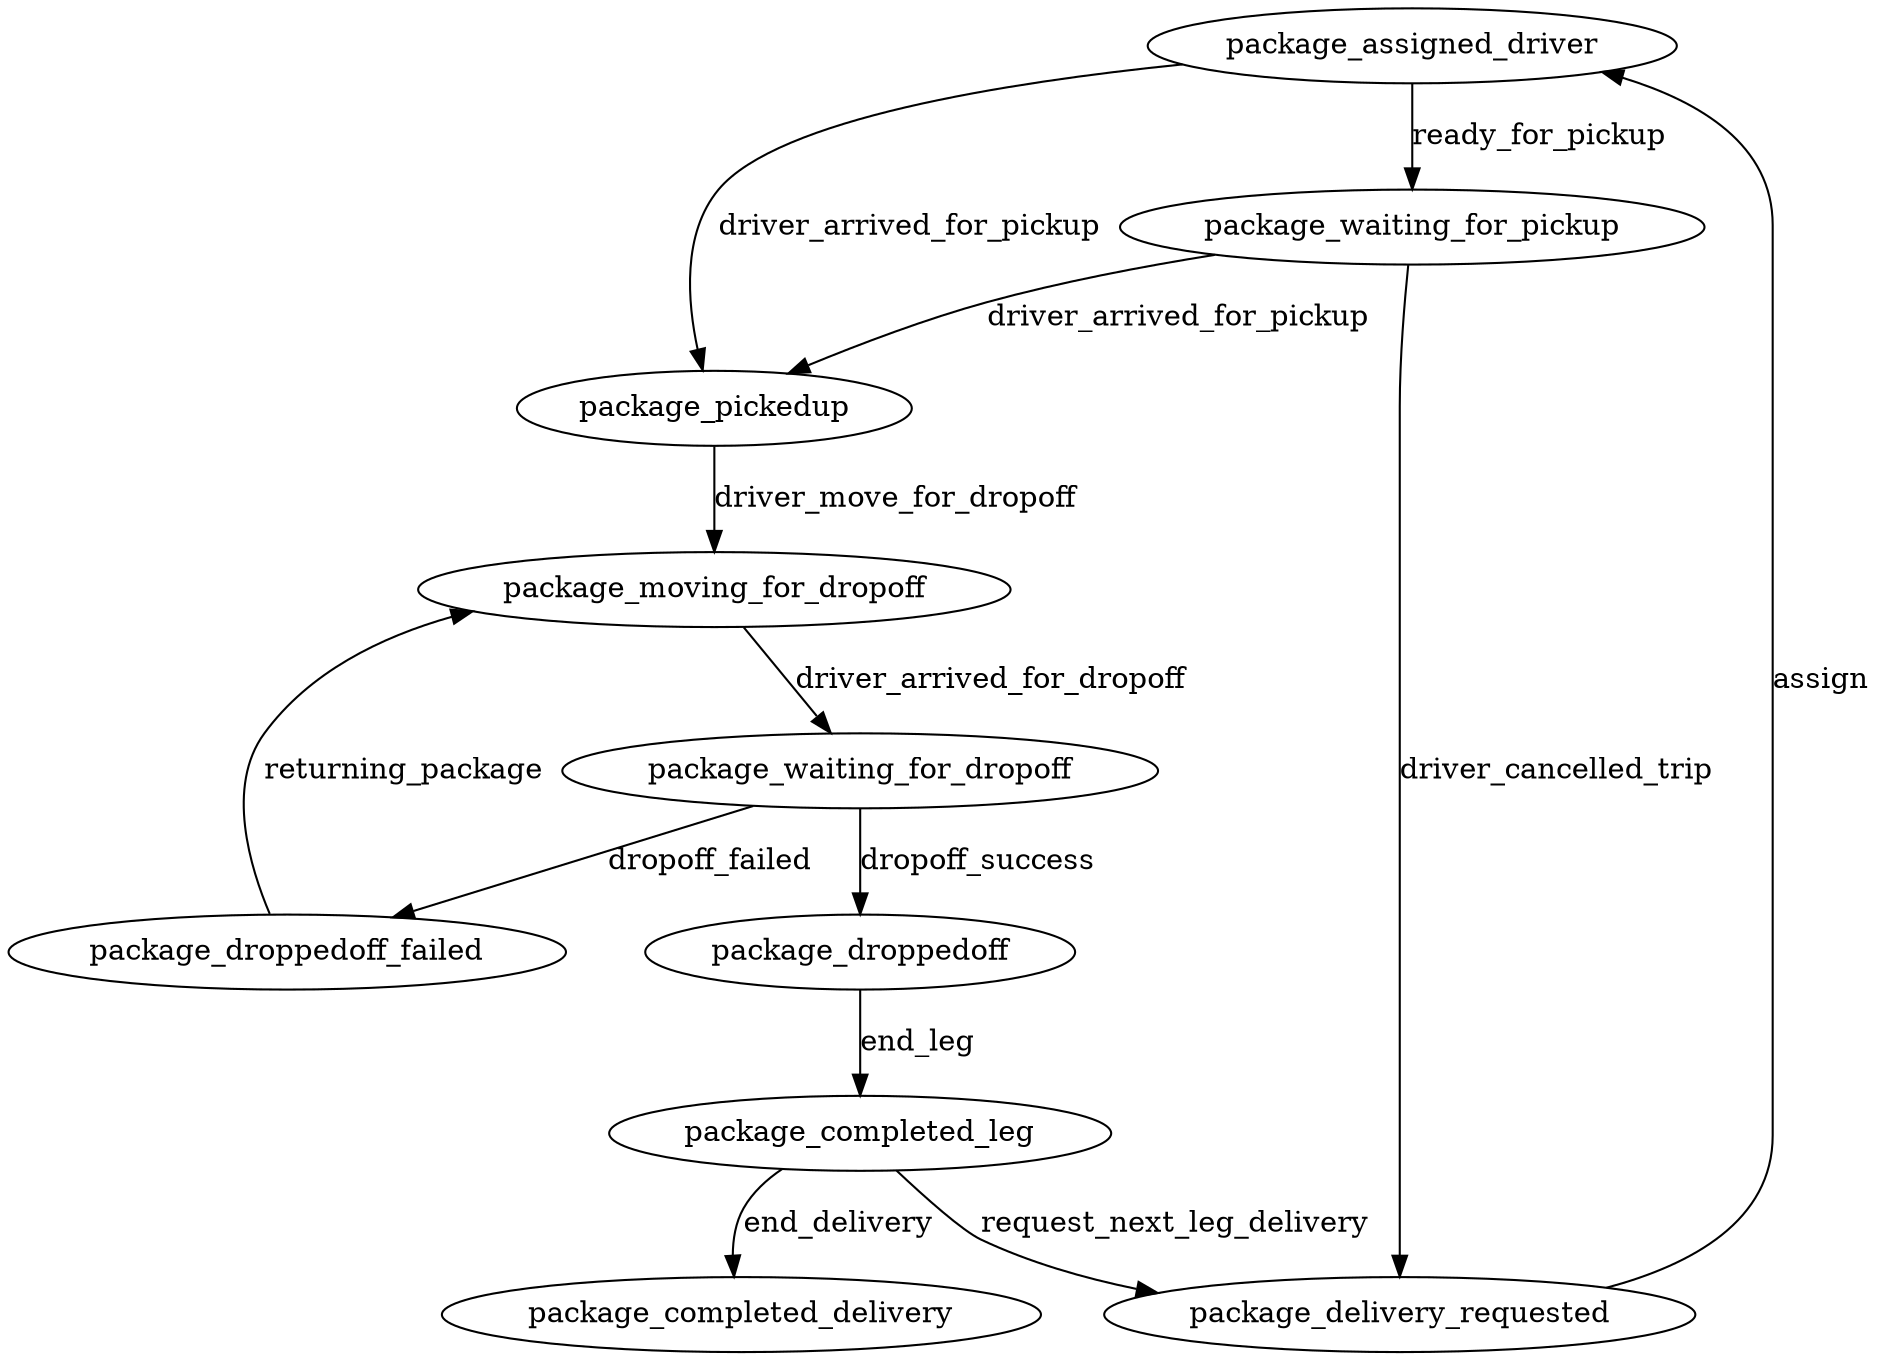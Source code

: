// HLDeliveryPackageTripStateMachine
digraph {
	package_assigned_driver -> package_waiting_for_pickup [label=ready_for_pickup]
	package_assigned_driver -> package_pickedup [label=driver_arrived_for_pickup]
	package_completed_leg -> package_completed_delivery [label=end_delivery]
	package_completed_leg -> package_delivery_requested [label=request_next_leg_delivery]
	package_delivery_requested -> package_assigned_driver [label=assign]
	package_droppedoff -> package_completed_leg [label=end_leg]
	package_droppedoff_failed -> package_moving_for_dropoff [label=returning_package]
	package_moving_for_dropoff -> package_waiting_for_dropoff [label=driver_arrived_for_dropoff]
	package_pickedup -> package_moving_for_dropoff [label=driver_move_for_dropoff]
	package_waiting_for_dropoff -> package_droppedoff [label=dropoff_success]
	package_waiting_for_dropoff -> package_droppedoff_failed [label=dropoff_failed]
	package_waiting_for_pickup -> package_pickedup [label=driver_arrived_for_pickup]
	package_waiting_for_pickup -> package_delivery_requested [label=driver_cancelled_trip]
}
